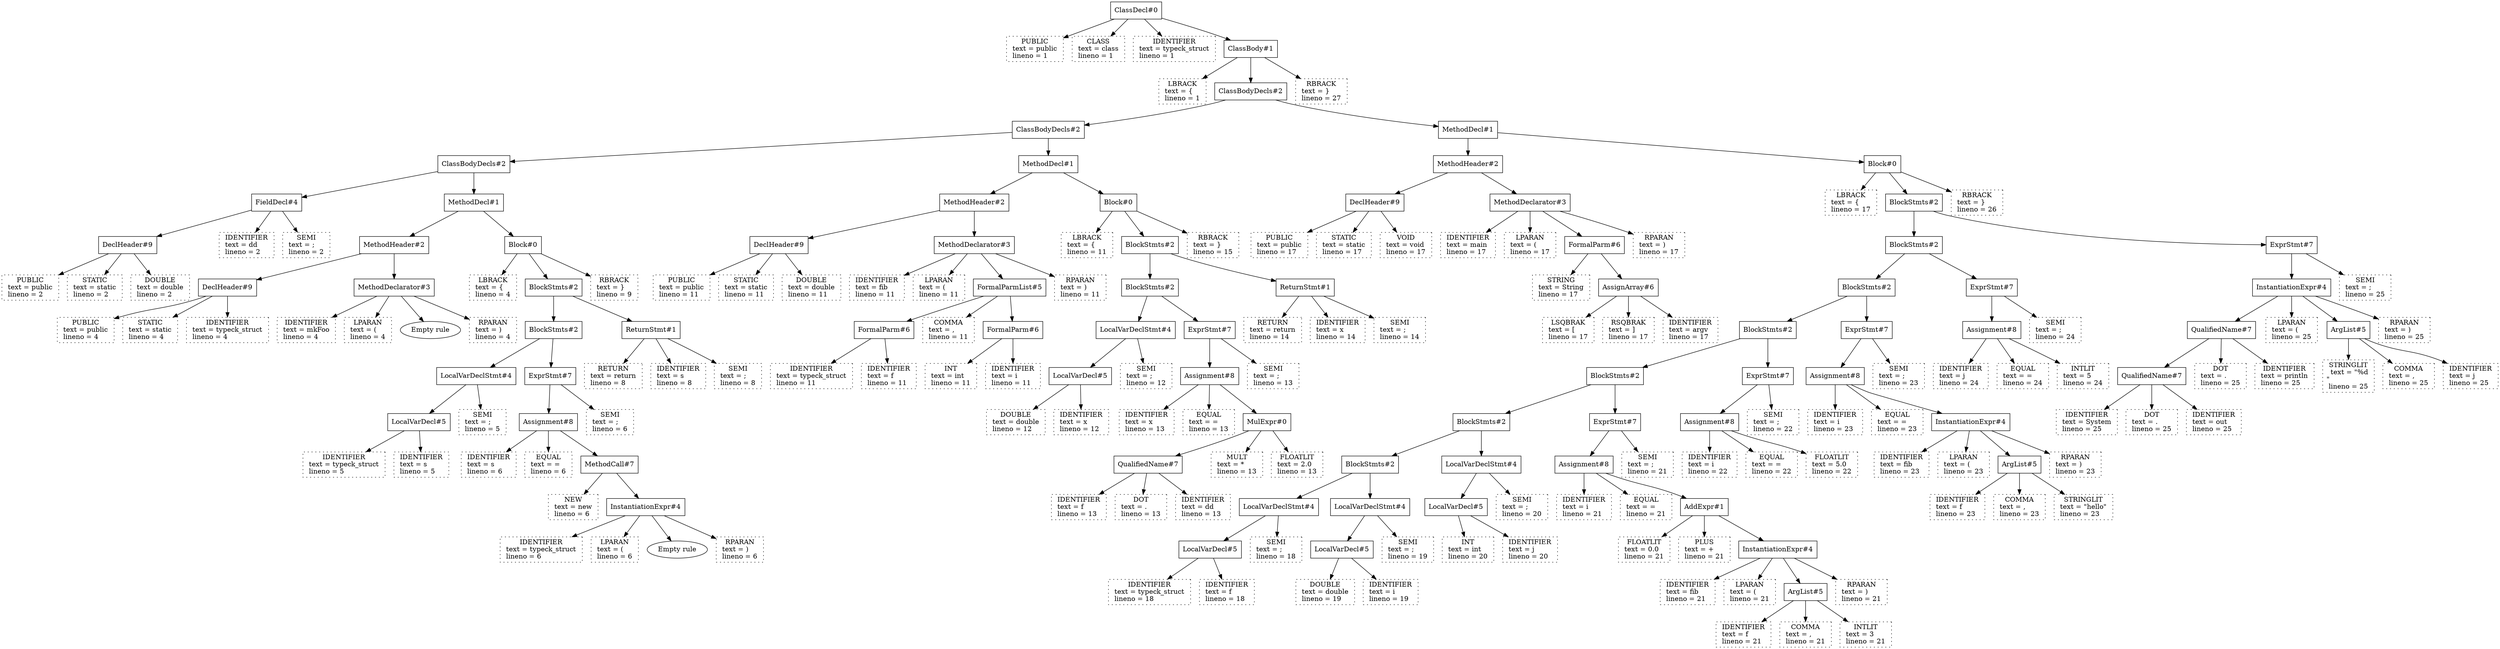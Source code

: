 digraph {
N193 [shape=box label="ClassDecl#0"];
N193 -> N0;
N0 [shape=box style=dotted label=" PUBLIC \n text = public \l lineno = 1 \l"];
N193 -> N1;
N1 [shape=box style=dotted label=" CLASS \n text = class \l lineno = 1 \l"];
N193 -> N2;
N2 [shape=box style=dotted label=" IDENTIFIER \n text = typeck_struct \l lineno = 1 \l"];
N193 -> N192;
N192 [shape=box label="ClassBody#1"];
N192 -> N3;
N3 [shape=box style=dotted label=" LBRACK \n text = { \l lineno = 1 \l"];
N192 -> N190;
N190 [shape=box label="ClassBodyDecls#2"];
N190 -> N91;
N91 [shape=box label="ClassBodyDecls#2"];
N91 -> N46;
N46 [shape=box label="ClassBodyDecls#2"];
N46 -> N10;
N10 [shape=box label="FieldDecl#4"];
N10 -> N7;
N7 [shape=box label="DeclHeader#9"];
N7 -> N4;
N4 [shape=box style=dotted label=" PUBLIC \n text = public \l lineno = 2 \l"];
N7 -> N5;
N5 [shape=box style=dotted label=" STATIC \n text = static \l lineno = 2 \l"];
N7 -> N6;
N6 [shape=box style=dotted label=" DOUBLE \n text = double \l lineno = 2 \l"];
N10 -> N8;
N8 [shape=box style=dotted label=" IDENTIFIER \n text = dd \l lineno = 2 \l"];
N10 -> N9;
N9 [shape=box style=dotted label=" SEMI \n text = ; \l lineno = 2 \l"];
N46 -> N45;
N45 [shape=box label="MethodDecl#1"];
N45 -> N19;
N19 [shape=box label="MethodHeader#2"];
N19 -> N15;
N15 [shape=box label="DeclHeader#9"];
N15 -> N11;
N11 [shape=box style=dotted label=" PUBLIC \n text = public \l lineno = 4 \l"];
N15 -> N12;
N12 [shape=box style=dotted label=" STATIC \n text = static \l lineno = 4 \l"];
N15 -> N13;
N13 [shape=box style=dotted label=" IDENTIFIER \n text = typeck_struct \l lineno = 4 \l"];
N19 -> N18;
N18 [shape=box label="MethodDeclarator#3"];
N18 -> N14;
N14 [shape=box style=dotted label=" IDENTIFIER \n text = mkFoo \l lineno = 4 \l"];
N18 -> N16;
N16 [shape=box style=dotted label=" LPARAN \n text = ( \l lineno = 4 \l"];
N18 -> N18194;
N18194 [label="Empty rule"];
N18 -> N17;
N17 [shape=box style=dotted label=" RPARAN \n text = ) \l lineno = 4 \l"];
N45 -> N44;
N44 [shape=box label="Block#0"];
N44 -> N20;
N20 [shape=box style=dotted label=" LBRACK \n text = { \l lineno = 4 \l"];
N44 -> N42;
N42 [shape=box label="BlockStmts#2"];
N42 -> N37;
N37 [shape=box label="BlockStmts#2"];
N37 -> N25;
N25 [shape=box label="LocalVarDeclStmt#4"];
N25 -> N24;
N24 [shape=box label="LocalVarDecl#5"];
N24 -> N21;
N21 [shape=box style=dotted label=" IDENTIFIER \n text = typeck_struct \l lineno = 5 \l"];
N24 -> N22;
N22 [shape=box style=dotted label=" IDENTIFIER \n text = s \l lineno = 5 \l"];
N25 -> N23;
N23 [shape=box style=dotted label=" SEMI \n text = ; \l lineno = 5 \l"];
N37 -> N36;
N36 [shape=box label="ExprStmt#7"];
N36 -> N35;
N35 [shape=box label="Assignment#8"];
N35 -> N26;
N26 [shape=box style=dotted label=" IDENTIFIER \n text = s \l lineno = 6 \l"];
N35 -> N27;
N27 [shape=box style=dotted label=" EQUAL \n text = = \l lineno = 6 \l"];
N35 -> N33;
N33 [shape=box label="MethodCall#7"];
N33 -> N28;
N28 [shape=box style=dotted label=" NEW \n text = new \l lineno = 6 \l"];
N33 -> N32;
N32 [shape=box label="InstantiationExpr#4"];
N32 -> N29;
N29 [shape=box style=dotted label=" IDENTIFIER \n text = typeck_struct \l lineno = 6 \l"];
N32 -> N30;
N30 [shape=box style=dotted label=" LPARAN \n text = ( \l lineno = 6 \l"];
N32 -> N32195;
N32195 [label="Empty rule"];
N32 -> N31;
N31 [shape=box style=dotted label=" RPARAN \n text = ) \l lineno = 6 \l"];
N36 -> N34;
N34 [shape=box style=dotted label=" SEMI \n text = ; \l lineno = 6 \l"];
N42 -> N41;
N41 [shape=box label="ReturnStmt#1"];
N41 -> N38;
N38 [shape=box style=dotted label=" RETURN \n text = return \l lineno = 8 \l"];
N41 -> N39;
N39 [shape=box style=dotted label=" IDENTIFIER \n text = s \l lineno = 8 \l"];
N41 -> N40;
N40 [shape=box style=dotted label=" SEMI \n text = ; \l lineno = 8 \l"];
N44 -> N43;
N43 [shape=box style=dotted label=" RBRACK \n text = } \l lineno = 9 \l"];
N91 -> N90;
N90 [shape=box label="MethodDecl#1"];
N90 -> N63;
N63 [shape=box label="MethodHeader#2"];
N63 -> N50;
N50 [shape=box label="DeclHeader#9"];
N50 -> N47;
N47 [shape=box style=dotted label=" PUBLIC \n text = public \l lineno = 11 \l"];
N50 -> N48;
N48 [shape=box style=dotted label=" STATIC \n text = static \l lineno = 11 \l"];
N50 -> N49;
N49 [shape=box style=dotted label=" DOUBLE \n text = double \l lineno = 11 \l"];
N63 -> N62;
N62 [shape=box label="MethodDeclarator#3"];
N62 -> N51;
N51 [shape=box style=dotted label=" IDENTIFIER \n text = fib \l lineno = 11 \l"];
N62 -> N52;
N52 [shape=box style=dotted label=" LPARAN \n text = ( \l lineno = 11 \l"];
N62 -> N61;
N61 [shape=box label="FormalParmList#5"];
N61 -> N56;
N56 [shape=box label="FormalParm#6"];
N56 -> N53;
N53 [shape=box style=dotted label=" IDENTIFIER \n text = typeck_struct \l lineno = 11 \l"];
N56 -> N54;
N54 [shape=box style=dotted label=" IDENTIFIER \n text = f \l lineno = 11 \l"];
N61 -> N55;
N55 [shape=box style=dotted label=" COMMA \n text = , \l lineno = 11 \l"];
N61 -> N60;
N60 [shape=box label="FormalParm#6"];
N60 -> N57;
N57 [shape=box style=dotted label=" INT \n text = int \l lineno = 11 \l"];
N60 -> N58;
N58 [shape=box style=dotted label=" IDENTIFIER \n text = i \l lineno = 11 \l"];
N62 -> N59;
N59 [shape=box style=dotted label=" RPARAN \n text = ) \l lineno = 11 \l"];
N90 -> N89;
N89 [shape=box label="Block#0"];
N89 -> N64;
N64 [shape=box style=dotted label=" LBRACK \n text = { \l lineno = 11 \l"];
N89 -> N87;
N87 [shape=box label="BlockStmts#2"];
N87 -> N82;
N82 [shape=box label="BlockStmts#2"];
N82 -> N69;
N69 [shape=box label="LocalVarDeclStmt#4"];
N69 -> N68;
N68 [shape=box label="LocalVarDecl#5"];
N68 -> N65;
N65 [shape=box style=dotted label=" DOUBLE \n text = double \l lineno = 12 \l"];
N68 -> N66;
N66 [shape=box style=dotted label=" IDENTIFIER \n text = x \l lineno = 12 \l"];
N69 -> N67;
N67 [shape=box style=dotted label=" SEMI \n text = ; \l lineno = 12 \l"];
N82 -> N81;
N81 [shape=box label="ExprStmt#7"];
N81 -> N80;
N80 [shape=box label="Assignment#8"];
N80 -> N70;
N70 [shape=box style=dotted label=" IDENTIFIER \n text = x \l lineno = 13 \l"];
N80 -> N71;
N71 [shape=box style=dotted label=" EQUAL \n text = = \l lineno = 13 \l"];
N80 -> N79;
N79 [shape=box label="MulExpr#0"];
N79 -> N75;
N75 [shape=box label="QualifiedName#7"];
N75 -> N72;
N72 [shape=box style=dotted label=" IDENTIFIER \n text = f \l lineno = 13 \l"];
N75 -> N73;
N73 [shape=box style=dotted label=" DOT \n text = . \l lineno = 13 \l"];
N75 -> N74;
N74 [shape=box style=dotted label=" IDENTIFIER \n text = dd \l lineno = 13 \l"];
N79 -> N76;
N76 [shape=box style=dotted label=" MULT \n text = * \l lineno = 13 \l"];
N79 -> N77;
N77 [shape=box style=dotted label=" FLOATLIT \n text = 2.0 \l lineno = 13 \l"];
N81 -> N78;
N78 [shape=box style=dotted label=" SEMI \n text = ; \l lineno = 13 \l"];
N87 -> N86;
N86 [shape=box label="ReturnStmt#1"];
N86 -> N83;
N83 [shape=box style=dotted label=" RETURN \n text = return \l lineno = 14 \l"];
N86 -> N84;
N84 [shape=box style=dotted label=" IDENTIFIER \n text = x \l lineno = 14 \l"];
N86 -> N85;
N85 [shape=box style=dotted label=" SEMI \n text = ; \l lineno = 14 \l"];
N89 -> N88;
N88 [shape=box style=dotted label=" RBRACK \n text = } \l lineno = 15 \l"];
N190 -> N189;
N189 [shape=box label="MethodDecl#1"];
N189 -> N106;
N106 [shape=box label="MethodHeader#2"];
N106 -> N95;
N95 [shape=box label="DeclHeader#9"];
N95 -> N92;
N92 [shape=box style=dotted label=" PUBLIC \n text = public \l lineno = 17 \l"];
N95 -> N93;
N93 [shape=box style=dotted label=" STATIC \n text = static \l lineno = 17 \l"];
N95 -> N94;
N94 [shape=box style=dotted label=" VOID \n text = void \l lineno = 17 \l"];
N106 -> N105;
N105 [shape=box label="MethodDeclarator#3"];
N105 -> N96;
N96 [shape=box style=dotted label=" IDENTIFIER \n text = main \l lineno = 17 \l"];
N105 -> N97;
N97 [shape=box style=dotted label=" LPARAN \n text = ( \l lineno = 17 \l"];
N105 -> N103;
N103 [shape=box label="FormalParm#6"];
N103 -> N98;
N98 [shape=box style=dotted label=" STRING \n text = String \l lineno = 17 \l"];
N103 -> N102;
N102 [shape=box label="AssignArray#6"];
N102 -> N99;
N99 [shape=box style=dotted label=" LSQBRAK \n text = [ \l lineno = 17 \l"];
N102 -> N100;
N100 [shape=box style=dotted label=" RSQBRAK \n text = ] \l lineno = 17 \l"];
N102 -> N101;
N101 [shape=box style=dotted label=" IDENTIFIER \n text = argv \l lineno = 17 \l"];
N105 -> N104;
N104 [shape=box style=dotted label=" RPARAN \n text = ) \l lineno = 17 \l"];
N189 -> N188;
N188 [shape=box label="Block#0"];
N188 -> N107;
N107 [shape=box style=dotted label=" LBRACK \n text = { \l lineno = 17 \l"];
N188 -> N186;
N186 [shape=box label="BlockStmts#2"];
N186 -> N169;
N169 [shape=box label="BlockStmts#2"];
N169 -> N162;
N162 [shape=box label="BlockStmts#2"];
N162 -> N148;
N148 [shape=box label="BlockStmts#2"];
N148 -> N141;
N141 [shape=box label="BlockStmts#2"];
N141 -> N124;
N124 [shape=box label="BlockStmts#2"];
N124 -> N118;
N118 [shape=box label="BlockStmts#2"];
N118 -> N112;
N112 [shape=box label="LocalVarDeclStmt#4"];
N112 -> N111;
N111 [shape=box label="LocalVarDecl#5"];
N111 -> N108;
N108 [shape=box style=dotted label=" IDENTIFIER \n text = typeck_struct \l lineno = 18 \l"];
N111 -> N109;
N109 [shape=box style=dotted label=" IDENTIFIER \n text = f \l lineno = 18 \l"];
N112 -> N110;
N110 [shape=box style=dotted label=" SEMI \n text = ; \l lineno = 18 \l"];
N118 -> N117;
N117 [shape=box label="LocalVarDeclStmt#4"];
N117 -> N116;
N116 [shape=box label="LocalVarDecl#5"];
N116 -> N113;
N113 [shape=box style=dotted label=" DOUBLE \n text = double \l lineno = 19 \l"];
N116 -> N114;
N114 [shape=box style=dotted label=" IDENTIFIER \n text = i \l lineno = 19 \l"];
N117 -> N115;
N115 [shape=box style=dotted label=" SEMI \n text = ; \l lineno = 19 \l"];
N124 -> N123;
N123 [shape=box label="LocalVarDeclStmt#4"];
N123 -> N122;
N122 [shape=box label="LocalVarDecl#5"];
N122 -> N119;
N119 [shape=box style=dotted label=" INT \n text = int \l lineno = 20 \l"];
N122 -> N120;
N120 [shape=box style=dotted label=" IDENTIFIER \n text = j \l lineno = 20 \l"];
N123 -> N121;
N121 [shape=box style=dotted label=" SEMI \n text = ; \l lineno = 20 \l"];
N141 -> N140;
N140 [shape=box label="ExprStmt#7"];
N140 -> N139;
N139 [shape=box label="Assignment#8"];
N139 -> N125;
N125 [shape=box style=dotted label=" IDENTIFIER \n text = i \l lineno = 21 \l"];
N139 -> N126;
N126 [shape=box style=dotted label=" EQUAL \n text = = \l lineno = 21 \l"];
N139 -> N138;
N138 [shape=box label="AddExpr#1"];
N138 -> N127;
N127 [shape=box style=dotted label=" FLOATLIT \n text = 0.0 \l lineno = 21 \l"];
N138 -> N128;
N128 [shape=box style=dotted label=" PLUS \n text = + \l lineno = 21 \l"];
N138 -> N136;
N136 [shape=box label="InstantiationExpr#4"];
N136 -> N129;
N129 [shape=box style=dotted label=" IDENTIFIER \n text = fib \l lineno = 21 \l"];
N136 -> N130;
N130 [shape=box style=dotted label=" LPARAN \n text = ( \l lineno = 21 \l"];
N136 -> N135;
N135 [shape=box label="ArgList#5"];
N135 -> N131;
N131 [shape=box style=dotted label=" IDENTIFIER \n text = f \l lineno = 21 \l"];
N135 -> N132;
N132 [shape=box style=dotted label=" COMMA \n text = , \l lineno = 21 \l"];
N135 -> N133;
N133 [shape=box style=dotted label=" INTLIT \n text = 3 \l lineno = 21 \l"];
N136 -> N134;
N134 [shape=box style=dotted label=" RPARAN \n text = ) \l lineno = 21 \l"];
N140 -> N137;
N137 [shape=box style=dotted label=" SEMI \n text = ; \l lineno = 21 \l"];
N148 -> N147;
N147 [shape=box label="ExprStmt#7"];
N147 -> N146;
N146 [shape=box label="Assignment#8"];
N146 -> N142;
N142 [shape=box style=dotted label=" IDENTIFIER \n text = i \l lineno = 22 \l"];
N146 -> N143;
N143 [shape=box style=dotted label=" EQUAL \n text = = \l lineno = 22 \l"];
N146 -> N144;
N144 [shape=box style=dotted label=" FLOATLIT \n text = 5.0 \l lineno = 22 \l"];
N147 -> N145;
N145 [shape=box style=dotted label=" SEMI \n text = ; \l lineno = 22 \l"];
N162 -> N161;
N161 [shape=box label="ExprStmt#7"];
N161 -> N160;
N160 [shape=box label="Assignment#8"];
N160 -> N149;
N149 [shape=box style=dotted label=" IDENTIFIER \n text = i \l lineno = 23 \l"];
N160 -> N150;
N150 [shape=box style=dotted label=" EQUAL \n text = = \l lineno = 23 \l"];
N160 -> N158;
N158 [shape=box label="InstantiationExpr#4"];
N158 -> N151;
N151 [shape=box style=dotted label=" IDENTIFIER \n text = fib \l lineno = 23 \l"];
N158 -> N152;
N152 [shape=box style=dotted label=" LPARAN \n text = ( \l lineno = 23 \l"];
N158 -> N157;
N157 [shape=box label="ArgList#5"];
N157 -> N153;
N153 [shape=box style=dotted label=" IDENTIFIER \n text = f \l lineno = 23 \l"];
N157 -> N154;
N154 [shape=box style=dotted label=" COMMA \n text = , \l lineno = 23 \l"];
N157 -> N155;
N155 [shape=box style=dotted label=" STRINGLIT \n text = \"hello\" \l lineno = 23 \l"];
N158 -> N156;
N156 [shape=box style=dotted label=" RPARAN \n text = ) \l lineno = 23 \l"];
N161 -> N159;
N159 [shape=box style=dotted label=" SEMI \n text = ; \l lineno = 23 \l"];
N169 -> N168;
N168 [shape=box label="ExprStmt#7"];
N168 -> N167;
N167 [shape=box label="Assignment#8"];
N167 -> N163;
N163 [shape=box style=dotted label=" IDENTIFIER \n text = j \l lineno = 24 \l"];
N167 -> N164;
N164 [shape=box style=dotted label=" EQUAL \n text = = \l lineno = 24 \l"];
N167 -> N165;
N165 [shape=box style=dotted label=" INTLIT \n text = 5 \l lineno = 24 \l"];
N168 -> N166;
N166 [shape=box style=dotted label=" SEMI \n text = ; \l lineno = 24 \l"];
N186 -> N185;
N185 [shape=box label="ExprStmt#7"];
N185 -> N183;
N183 [shape=box label="InstantiationExpr#4"];
N183 -> N176;
N176 [shape=box label="QualifiedName#7"];
N176 -> N173;
N173 [shape=box label="QualifiedName#7"];
N173 -> N170;
N170 [shape=box style=dotted label=" IDENTIFIER \n text = System \l lineno = 25 \l"];
N173 -> N171;
N171 [shape=box style=dotted label=" DOT \n text = . \l lineno = 25 \l"];
N173 -> N172;
N172 [shape=box style=dotted label=" IDENTIFIER \n text = out \l lineno = 25 \l"];
N176 -> N174;
N174 [shape=box style=dotted label=" DOT \n text = . \l lineno = 25 \l"];
N176 -> N175;
N175 [shape=box style=dotted label=" IDENTIFIER \n text = println \l lineno = 25 \l"];
N183 -> N177;
N177 [shape=box style=dotted label=" LPARAN \n text = ( \l lineno = 25 \l"];
N183 -> N182;
N182 [shape=box label="ArgList#5"];
N182 -> N178;
N178 [shape=box style=dotted label=" STRINGLIT \n text = \"%d\n\" \l lineno = 25 \l"];
N182 -> N179;
N179 [shape=box style=dotted label=" COMMA \n text = , \l lineno = 25 \l"];
N182 -> N180;
N180 [shape=box style=dotted label=" IDENTIFIER \n text = j \l lineno = 25 \l"];
N183 -> N181;
N181 [shape=box style=dotted label=" RPARAN \n text = ) \l lineno = 25 \l"];
N185 -> N184;
N184 [shape=box style=dotted label=" SEMI \n text = ; \l lineno = 25 \l"];
N188 -> N187;
N187 [shape=box style=dotted label=" RBRACK \n text = } \l lineno = 26 \l"];
N192 -> N191;
N191 [shape=box style=dotted label=" RBRACK \n text = } \l lineno = 27 \l"];
}
